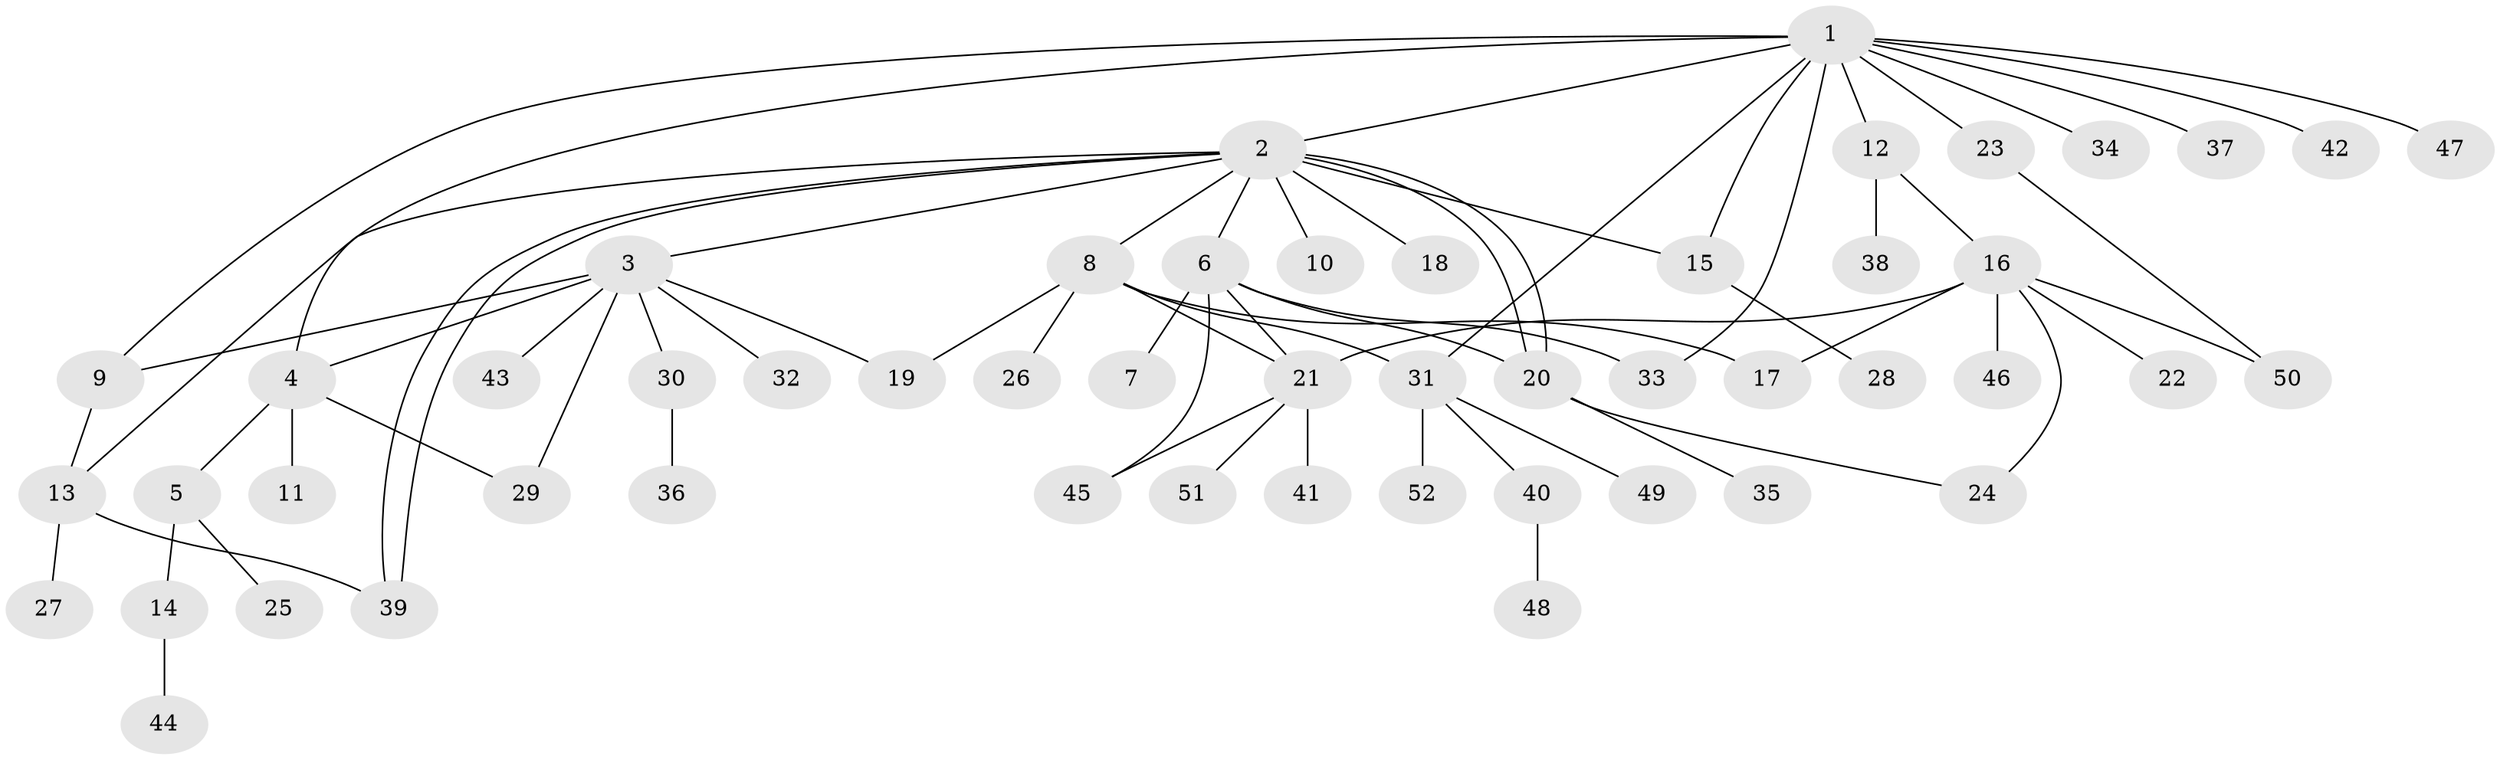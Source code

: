 // coarse degree distribution, {14: 0.027777777777777776, 10: 0.027777777777777776, 7: 0.05555555555555555, 2: 0.2222222222222222, 6: 0.027777777777777776, 1: 0.5, 5: 0.05555555555555555, 4: 0.08333333333333333}
// Generated by graph-tools (version 1.1) at 2025/51/02/27/25 19:51:54]
// undirected, 52 vertices, 69 edges
graph export_dot {
graph [start="1"]
  node [color=gray90,style=filled];
  1;
  2;
  3;
  4;
  5;
  6;
  7;
  8;
  9;
  10;
  11;
  12;
  13;
  14;
  15;
  16;
  17;
  18;
  19;
  20;
  21;
  22;
  23;
  24;
  25;
  26;
  27;
  28;
  29;
  30;
  31;
  32;
  33;
  34;
  35;
  36;
  37;
  38;
  39;
  40;
  41;
  42;
  43;
  44;
  45;
  46;
  47;
  48;
  49;
  50;
  51;
  52;
  1 -- 2;
  1 -- 4;
  1 -- 9;
  1 -- 12;
  1 -- 15;
  1 -- 23;
  1 -- 31;
  1 -- 33;
  1 -- 34;
  1 -- 37;
  1 -- 42;
  1 -- 47;
  2 -- 3;
  2 -- 6;
  2 -- 8;
  2 -- 10;
  2 -- 13;
  2 -- 15;
  2 -- 18;
  2 -- 20;
  2 -- 20;
  2 -- 39;
  2 -- 39;
  3 -- 4;
  3 -- 9;
  3 -- 19;
  3 -- 29;
  3 -- 30;
  3 -- 32;
  3 -- 43;
  4 -- 5;
  4 -- 11;
  4 -- 29;
  5 -- 14;
  5 -- 25;
  6 -- 7;
  6 -- 20;
  6 -- 21;
  6 -- 33;
  6 -- 45;
  8 -- 17;
  8 -- 19;
  8 -- 21;
  8 -- 26;
  8 -- 31;
  9 -- 13;
  12 -- 16;
  12 -- 38;
  13 -- 27;
  13 -- 39;
  14 -- 44;
  15 -- 28;
  16 -- 17;
  16 -- 21;
  16 -- 22;
  16 -- 24;
  16 -- 46;
  16 -- 50;
  20 -- 24;
  20 -- 35;
  21 -- 41;
  21 -- 45;
  21 -- 51;
  23 -- 50;
  30 -- 36;
  31 -- 40;
  31 -- 49;
  31 -- 52;
  40 -- 48;
}
